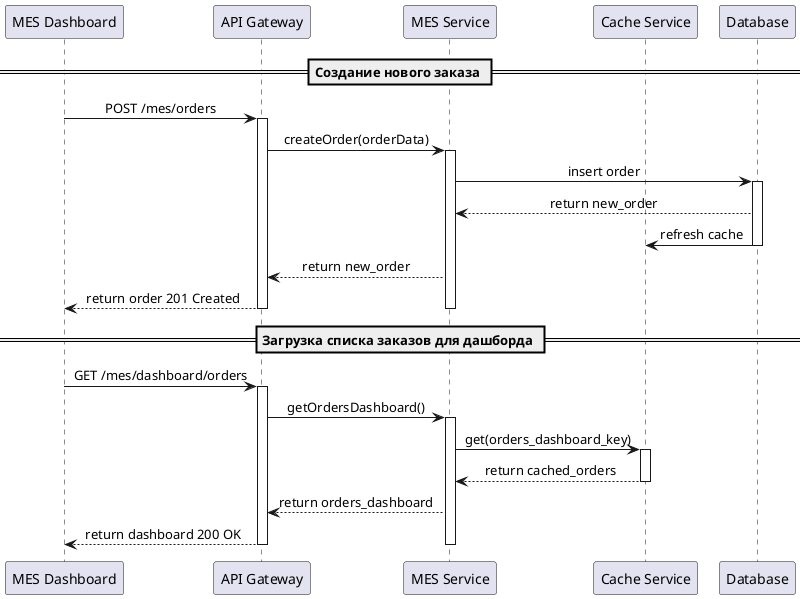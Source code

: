 @startuml
skinparam sequenceMessageAlign center
skinparam responseMessageBelowArrow true

participant "MES Dashboard" as client
participant "API Gateway" as gateway
participant "MES Service" as mes
participant "Cache Service" as cache
participant "Database" as db

== Создание нового заказа ==
client -> gateway: POST /mes/orders
activate gateway

gateway -> mes: createOrder(orderData)
activate mes

mes -> db: insert order
activate db
db --> mes: return new_order
db -> cache: refresh cache
deactivate db

mes --> gateway: return new_order
gateway --> client: return order 201 Created

deactivate mes
deactivate gateway

== Загрузка списка заказов для дашборда ==
client -> gateway: GET /mes/dashboard/orders
activate gateway

gateway -> mes: getOrdersDashboard()
activate mes

mes -> cache: get(orders_dashboard_key)
activate cache

cache --> mes: return cached_orders
deactivate cache
mes --> gateway: return orders_dashboard
gateway --> client: return dashboard 200 OK


deactivate mes
deactivate gateway

@enduml
